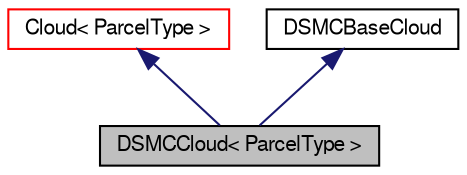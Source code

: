 digraph "DSMCCloud&lt; ParcelType &gt;"
{
  bgcolor="transparent";
  edge [fontname="FreeSans",fontsize="10",labelfontname="FreeSans",labelfontsize="10"];
  node [fontname="FreeSans",fontsize="10",shape=record];
  Node1 [label="DSMCCloud\< ParcelType \>",height=0.2,width=0.4,color="black", fillcolor="grey75", style="filled" fontcolor="black"];
  Node2 -> Node1 [dir="back",color="midnightblue",fontsize="10",style="solid",fontname="FreeSans"];
  Node2 [label="Cloud\< ParcelType \>",height=0.2,width=0.4,color="red",URL="$a00267.html"];
  Node3 -> Node1 [dir="back",color="midnightblue",fontsize="10",style="solid",fontname="FreeSans"];
  Node3 [label="DSMCBaseCloud",height=0.2,width=0.4,color="black",URL="$a00560.html",tooltip="Virtual abstract base class for templated DSMCCloud. "];
}

